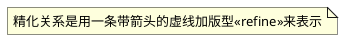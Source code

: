@startuml
/'
    精化关系是用一条带箭头的虚线加版型<<refine>>来表示
    精化关系仅仅用于建模阶段
'/

note "精化关系是用一条带箭头的虚线加版型<<refine>>来表示" as N
@enduml